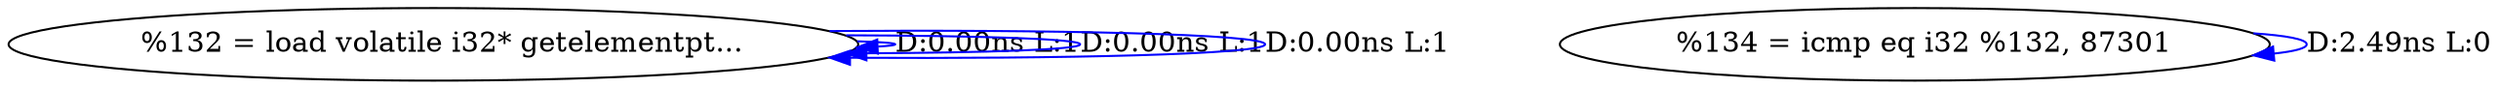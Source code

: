 digraph {
Node0x2b97a60[label="  %132 = load volatile i32* getelementpt..."];
Node0x2b97a60 -> Node0x2b97a60[label="D:0.00ns L:1",color=blue];
Node0x2b97a60 -> Node0x2b97a60[label="D:0.00ns L:1",color=blue];
Node0x2b97a60 -> Node0x2b97a60[label="D:0.00ns L:1",color=blue];
Node0x2b97c20[label="  %134 = icmp eq i32 %132, 87301"];
Node0x2b97c20 -> Node0x2b97c20[label="D:2.49ns L:0",color=blue];
}
